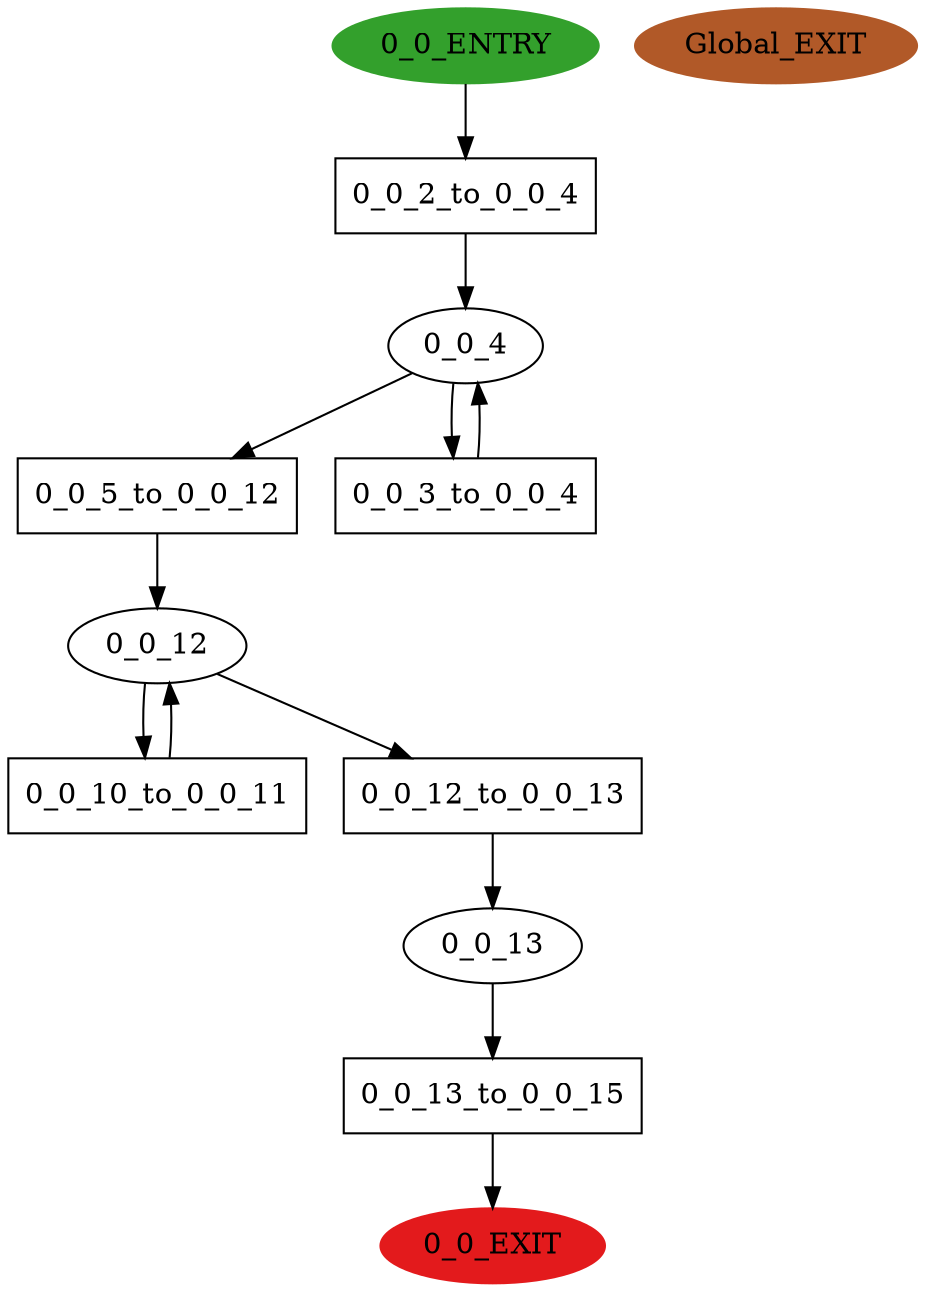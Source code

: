 digraph model { 
compound=true; 
node  [style="filled", colorscheme="paired12"];  "0_0_13" [shape=ellipse, style=""];
  "0_0_4" [shape=ellipse, style=""];
  "0_0_EXIT" [shape=ellipse, color=6, style=filled];
  "0_0_12" [shape=ellipse, style=""];
  "Global_EXIT" [shape=ellipse, color=12, style=filled];
  "0_0_ENTRY" [shape=ellipse, color=4, style=filled];
  "0_0_2_to_0_0_4" [shape=box, style=""];
  "0_0_2_to_0_0_4" [label="0_0_2_to_0_0_4\n"];
  "0_0_5_to_0_0_12" [shape=box, style=""];
  "0_0_5_to_0_0_12" [label="0_0_5_to_0_0_12\n"];
  "0_0_3_to_0_0_4" [shape=box, style=""];
  "0_0_3_to_0_0_4" [label="0_0_3_to_0_0_4\n"];
  "0_0_10_to_0_0_11" [shape=box, style=""];
  "0_0_10_to_0_0_11" [label="0_0_10_to_0_0_11\n"];
  "0_0_13_to_0_0_15" [shape=box, style=""];
  "0_0_13_to_0_0_15" [label="0_0_13_to_0_0_15\n"];
  "0_0_12_to_0_0_13" [shape=box, style=""];
  "0_0_12_to_0_0_13" [label="0_0_12_to_0_0_13\n"];
  "0_0_13_to_0_0_15" -> "0_0_EXIT" [label="", arrowhead="normal"];
  "0_0_5_to_0_0_12" -> "0_0_12" [label="", arrowhead="normal"];
  "0_0_10_to_0_0_11" -> "0_0_12" [label="", arrowhead="normal"];
  "0_0_12" -> "0_0_10_to_0_0_11" [label="", arrowhead="normal"];
  "0_0_4" -> "0_0_5_to_0_0_12" [label="", arrowhead="normal"];
  "0_0_12_to_0_0_13" -> "0_0_13" [label="", arrowhead="normal"];
  "0_0_13" -> "0_0_13_to_0_0_15" [label="", arrowhead="normal"];
  "0_0_12" -> "0_0_12_to_0_0_13" [label="", arrowhead="normal"];
  "0_0_2_to_0_0_4" -> "0_0_4" [label="", arrowhead="normal"];
  "0_0_3_to_0_0_4" -> "0_0_4" [label="", arrowhead="normal"];
  "0_0_4" -> "0_0_3_to_0_0_4" [label="", arrowhead="normal"];
  "0_0_ENTRY" -> "0_0_2_to_0_0_4" [label="", arrowhead="normal"];
}
